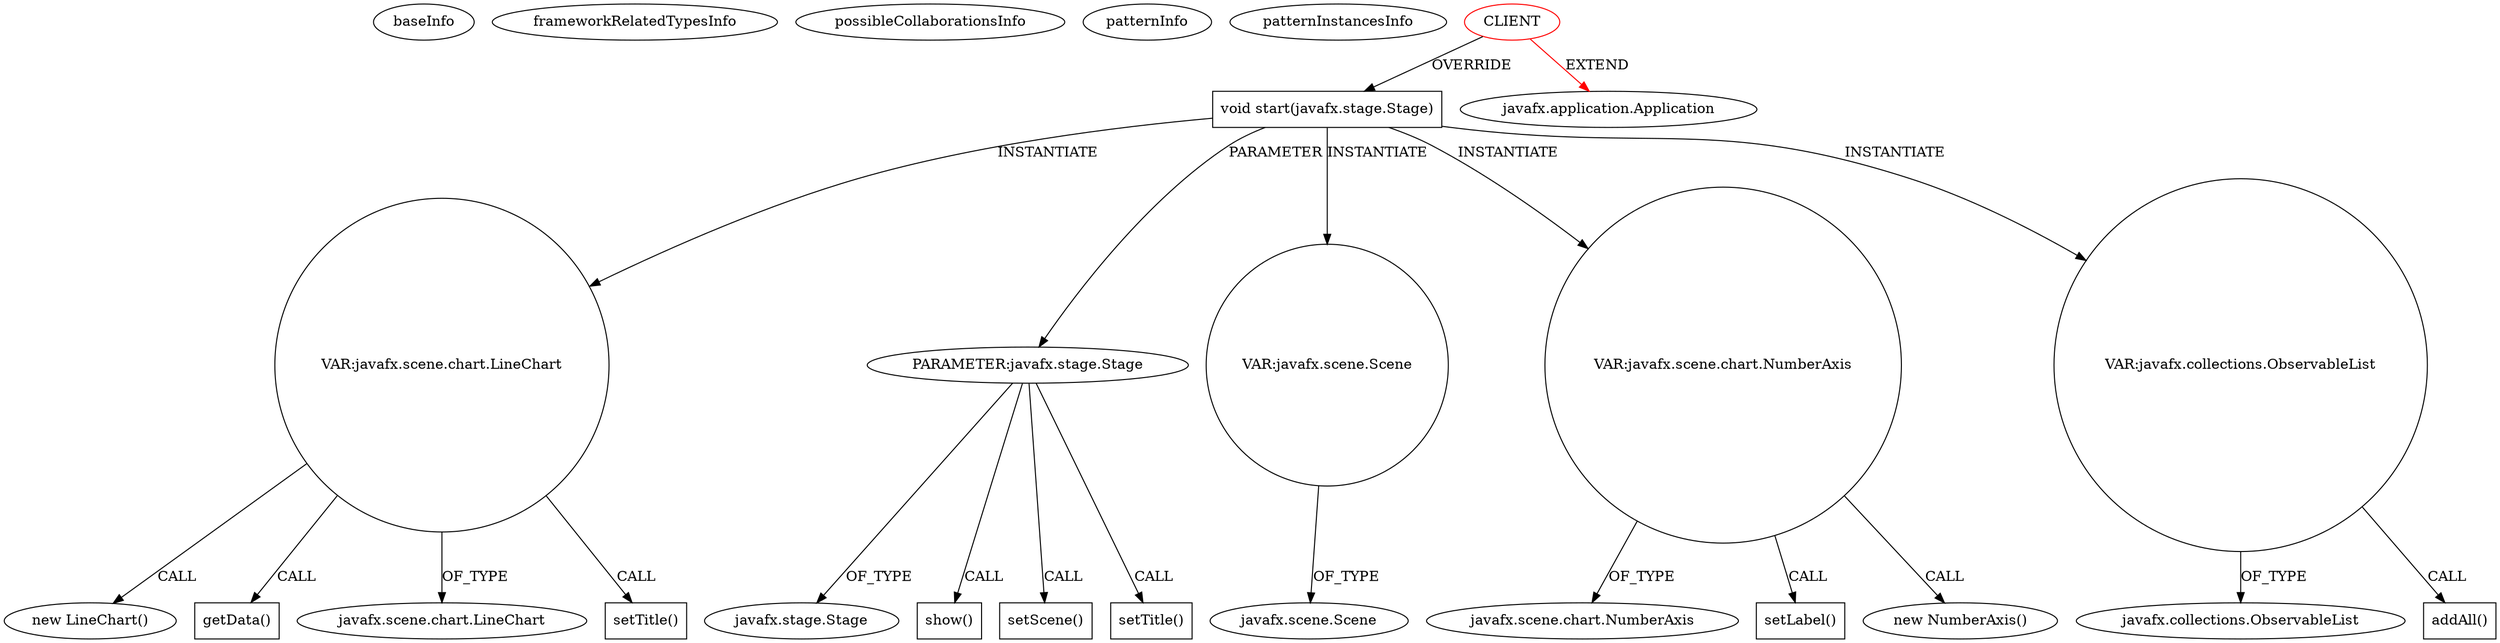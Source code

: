 digraph {
baseInfo[graphId=3395,category="pattern",isAnonymous=false,possibleRelation=false]
frameworkRelatedTypesInfo[0="javafx.application.Application"]
possibleCollaborationsInfo[]
patternInfo[frequency=2.0,patternRootClient=0]
patternInstancesInfo[0="TomaszKorecki-InvestorAssistant~/TomaszKorecki-InvestorAssistant/InvestorAssistant-master/Investor's assistant/src/tests/ChartTest.java~ChartTest~1479",1="johnwatson11218-cardcitefx~/johnwatson11218-cardcitefx/cardcitefx-master/Cardcite/src/main/java/cardcite/ui/CardCiteMain.java~CardCiteMain~3353"]
133[label="new LineChart()",vertexType="CONSTRUCTOR_CALL",isFrameworkType=false]
134[label="VAR:javafx.scene.chart.LineChart",vertexType="VARIABLE_EXPRESION",isFrameworkType=false,shape=circle]
142[label="getData()",vertexType="INSIDE_CALL",isFrameworkType=false,shape=box]
2[label="void start(javafx.stage.Stage)",vertexType="OVERRIDING_METHOD_DECLARATION",isFrameworkType=false,shape=box]
0[label="CLIENT",vertexType="ROOT_CLIENT_CLASS_DECLARATION",isFrameworkType=false,color=red]
3[label="PARAMETER:javafx.stage.Stage",vertexType="PARAMETER_DECLARATION",isFrameworkType=false]
4[label="javafx.stage.Stage",vertexType="FRAMEWORK_CLASS_TYPE",isFrameworkType=false]
179[label="show()",vertexType="INSIDE_CALL",isFrameworkType=false,shape=box]
1[label="javafx.application.Application",vertexType="FRAMEWORK_CLASS_TYPE",isFrameworkType=false]
28[label="VAR:javafx.scene.Scene",vertexType="VARIABLE_EXPRESION",isFrameworkType=false,shape=circle]
126[label="VAR:javafx.scene.chart.NumberAxis",vertexType="VARIABLE_EXPRESION",isFrameworkType=false,shape=circle]
127[label="javafx.scene.chart.NumberAxis",vertexType="FRAMEWORK_CLASS_TYPE",isFrameworkType=false]
132[label="setLabel()",vertexType="INSIDE_CALL",isFrameworkType=false,shape=box]
177[label="setScene()",vertexType="INSIDE_CALL",isFrameworkType=false,shape=box]
135[label="javafx.scene.chart.LineChart",vertexType="FRAMEWORK_CLASS_TYPE",isFrameworkType=false]
30[label="javafx.scene.Scene",vertexType="FRAMEWORK_CLASS_TYPE",isFrameworkType=false]
34[label="VAR:javafx.collections.ObservableList",vertexType="VARIABLE_EXPRESION",isFrameworkType=false,shape=circle]
36[label="javafx.collections.ObservableList",vertexType="FRAMEWORK_INTERFACE_TYPE",isFrameworkType=false]
35[label="addAll()",vertexType="INSIDE_CALL",isFrameworkType=false,shape=box]
125[label="new NumberAxis()",vertexType="CONSTRUCTOR_CALL",isFrameworkType=false]
137[label="setTitle()",vertexType="INSIDE_CALL",isFrameworkType=false,shape=box]
9[label="setTitle()",vertexType="INSIDE_CALL",isFrameworkType=false,shape=box]
28->30[label="OF_TYPE"]
126->132[label="CALL"]
134->133[label="CALL"]
134->137[label="CALL"]
3->177[label="CALL"]
34->36[label="OF_TYPE"]
126->125[label="CALL"]
3->9[label="CALL"]
2->34[label="INSTANTIATE"]
2->28[label="INSTANTIATE"]
2->3[label="PARAMETER"]
134->135[label="OF_TYPE"]
3->4[label="OF_TYPE"]
126->127[label="OF_TYPE"]
2->134[label="INSTANTIATE"]
134->142[label="CALL"]
2->126[label="INSTANTIATE"]
0->1[label="EXTEND",color=red]
34->35[label="CALL"]
0->2[label="OVERRIDE"]
3->179[label="CALL"]
}
